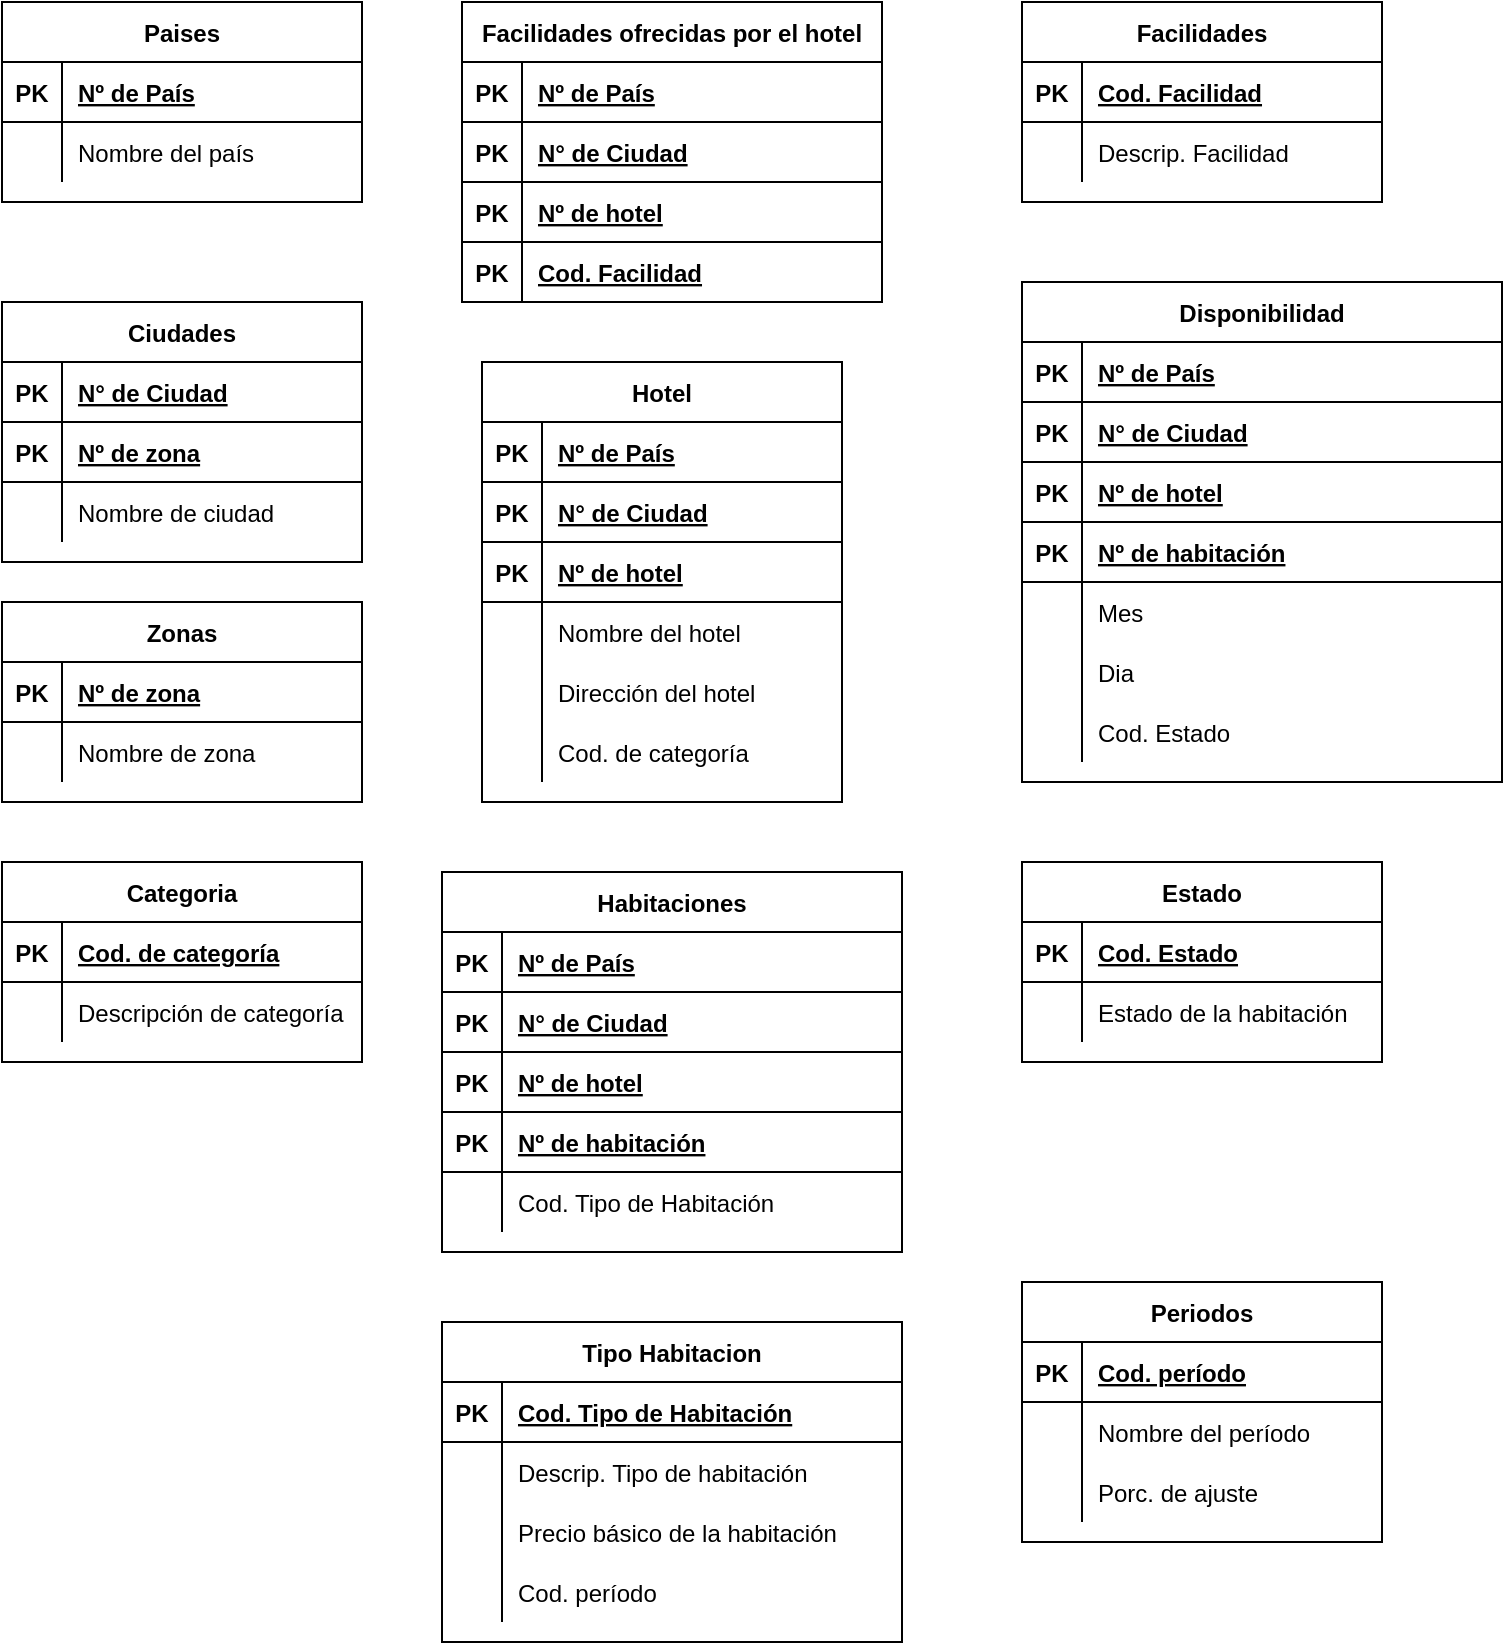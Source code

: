 <mxfile version="13.6.6" type="github">
  <diagram id="R2lEEEUBdFMjLlhIrx00" name="Page-1">
    <mxGraphModel dx="1021" dy="529" grid="1" gridSize="10" guides="1" tooltips="1" connect="1" arrows="1" fold="1" page="1" pageScale="1" pageWidth="850" pageHeight="1100" math="0" shadow="0" extFonts="Permanent Marker^https://fonts.googleapis.com/css?family=Permanent+Marker">
      <root>
        <mxCell id="0" />
        <mxCell id="1" parent="0" />
        <mxCell id="zM5AwayF6_xYyE6DOSep-14" value="Facilidades ofrecidas por el hotel" style="shape=table;startSize=30;container=1;collapsible=1;childLayout=tableLayout;fixedRows=1;rowLines=0;fontStyle=1;align=center;resizeLast=1;" parent="1" vertex="1">
          <mxGeometry x="530" y="20" width="210" height="150" as="geometry" />
        </mxCell>
        <mxCell id="zM5AwayF6_xYyE6DOSep-15" value="" style="shape=partialRectangle;collapsible=0;dropTarget=0;pointerEvents=0;fillColor=none;top=0;left=0;bottom=1;right=0;points=[[0,0.5],[1,0.5]];portConstraint=eastwest;" parent="zM5AwayF6_xYyE6DOSep-14" vertex="1">
          <mxGeometry y="30" width="210" height="30" as="geometry" />
        </mxCell>
        <mxCell id="zM5AwayF6_xYyE6DOSep-16" value="PK" style="shape=partialRectangle;connectable=0;fillColor=none;top=0;left=0;bottom=0;right=0;fontStyle=1;overflow=hidden;" parent="zM5AwayF6_xYyE6DOSep-15" vertex="1">
          <mxGeometry width="30" height="30" as="geometry" />
        </mxCell>
        <mxCell id="zM5AwayF6_xYyE6DOSep-17" value="Nº de País" style="shape=partialRectangle;connectable=0;fillColor=none;top=0;left=0;bottom=0;right=0;align=left;spacingLeft=6;fontStyle=5;overflow=hidden;" parent="zM5AwayF6_xYyE6DOSep-15" vertex="1">
          <mxGeometry x="30" width="180" height="30" as="geometry" />
        </mxCell>
        <mxCell id="zM5AwayF6_xYyE6DOSep-81" value="" style="shape=partialRectangle;collapsible=0;dropTarget=0;pointerEvents=0;fillColor=none;top=0;left=0;bottom=1;right=0;points=[[0,0.5],[1,0.5]];portConstraint=eastwest;" parent="zM5AwayF6_xYyE6DOSep-14" vertex="1">
          <mxGeometry y="60" width="210" height="30" as="geometry" />
        </mxCell>
        <mxCell id="zM5AwayF6_xYyE6DOSep-82" value="PK" style="shape=partialRectangle;connectable=0;fillColor=none;top=0;left=0;bottom=0;right=0;fontStyle=1;overflow=hidden;" parent="zM5AwayF6_xYyE6DOSep-81" vertex="1">
          <mxGeometry width="30" height="30" as="geometry" />
        </mxCell>
        <mxCell id="zM5AwayF6_xYyE6DOSep-83" value="N° de Ciudad" style="shape=partialRectangle;connectable=0;fillColor=none;top=0;left=0;bottom=0;right=0;align=left;spacingLeft=6;fontStyle=5;overflow=hidden;" parent="zM5AwayF6_xYyE6DOSep-81" vertex="1">
          <mxGeometry x="30" width="180" height="30" as="geometry" />
        </mxCell>
        <mxCell id="zM5AwayF6_xYyE6DOSep-87" value="" style="shape=partialRectangle;collapsible=0;dropTarget=0;pointerEvents=0;fillColor=none;top=0;left=0;bottom=1;right=0;points=[[0,0.5],[1,0.5]];portConstraint=eastwest;align=center;" parent="zM5AwayF6_xYyE6DOSep-14" vertex="1">
          <mxGeometry y="90" width="210" height="30" as="geometry" />
        </mxCell>
        <mxCell id="zM5AwayF6_xYyE6DOSep-88" value="PK" style="shape=partialRectangle;connectable=0;fillColor=none;top=0;left=0;bottom=0;right=0;fontStyle=1;overflow=hidden;" parent="zM5AwayF6_xYyE6DOSep-87" vertex="1">
          <mxGeometry width="30" height="30" as="geometry" />
        </mxCell>
        <mxCell id="zM5AwayF6_xYyE6DOSep-89" value="Nº de hotel" style="shape=partialRectangle;connectable=0;fillColor=none;top=0;left=0;bottom=0;right=0;align=left;spacingLeft=6;fontStyle=5;overflow=hidden;" parent="zM5AwayF6_xYyE6DOSep-87" vertex="1">
          <mxGeometry x="30" width="180" height="30" as="geometry" />
        </mxCell>
        <mxCell id="zM5AwayF6_xYyE6DOSep-90" value="" style="shape=partialRectangle;collapsible=0;dropTarget=0;pointerEvents=0;fillColor=none;top=0;left=0;bottom=1;right=0;points=[[0,0.5],[1,0.5]];portConstraint=eastwest;align=center;" parent="zM5AwayF6_xYyE6DOSep-14" vertex="1">
          <mxGeometry y="120" width="210" height="30" as="geometry" />
        </mxCell>
        <mxCell id="zM5AwayF6_xYyE6DOSep-91" value="PK" style="shape=partialRectangle;connectable=0;fillColor=none;top=0;left=0;bottom=0;right=0;fontStyle=1;overflow=hidden;" parent="zM5AwayF6_xYyE6DOSep-90" vertex="1">
          <mxGeometry width="30" height="30" as="geometry" />
        </mxCell>
        <mxCell id="zM5AwayF6_xYyE6DOSep-92" value="Cod. Facilidad" style="shape=partialRectangle;connectable=0;fillColor=none;top=0;left=0;bottom=0;right=0;align=left;spacingLeft=6;fontStyle=5;overflow=hidden;" parent="zM5AwayF6_xYyE6DOSep-90" vertex="1">
          <mxGeometry x="30" width="180" height="30" as="geometry" />
        </mxCell>
        <mxCell id="zM5AwayF6_xYyE6DOSep-1" value="Hotel" style="shape=table;startSize=30;container=1;collapsible=1;childLayout=tableLayout;fixedRows=1;rowLines=0;fontStyle=1;align=center;resizeLast=1;" parent="1" vertex="1">
          <mxGeometry x="540" y="200" width="180" height="220" as="geometry" />
        </mxCell>
        <mxCell id="zM5AwayF6_xYyE6DOSep-2" value="" style="shape=partialRectangle;collapsible=0;dropTarget=0;pointerEvents=0;fillColor=none;top=0;left=0;bottom=1;right=0;points=[[0,0.5],[1,0.5]];portConstraint=eastwest;" parent="zM5AwayF6_xYyE6DOSep-1" vertex="1">
          <mxGeometry y="30" width="180" height="30" as="geometry" />
        </mxCell>
        <mxCell id="zM5AwayF6_xYyE6DOSep-3" value="PK" style="shape=partialRectangle;connectable=0;fillColor=none;top=0;left=0;bottom=0;right=0;fontStyle=1;overflow=hidden;" parent="zM5AwayF6_xYyE6DOSep-2" vertex="1">
          <mxGeometry width="30" height="30" as="geometry" />
        </mxCell>
        <mxCell id="zM5AwayF6_xYyE6DOSep-4" value="Nº de País" style="shape=partialRectangle;connectable=0;fillColor=none;top=0;left=0;bottom=0;right=0;align=left;spacingLeft=6;fontStyle=5;overflow=hidden;" parent="zM5AwayF6_xYyE6DOSep-2" vertex="1">
          <mxGeometry x="30" width="150" height="30" as="geometry" />
        </mxCell>
        <mxCell id="zM5AwayF6_xYyE6DOSep-41" value="" style="shape=partialRectangle;collapsible=0;dropTarget=0;pointerEvents=0;fillColor=none;top=0;left=0;bottom=1;right=0;points=[[0,0.5],[1,0.5]];portConstraint=eastwest;" parent="zM5AwayF6_xYyE6DOSep-1" vertex="1">
          <mxGeometry y="60" width="180" height="30" as="geometry" />
        </mxCell>
        <mxCell id="zM5AwayF6_xYyE6DOSep-42" value="PK" style="shape=partialRectangle;connectable=0;fillColor=none;top=0;left=0;bottom=0;right=0;fontStyle=1;overflow=hidden;" parent="zM5AwayF6_xYyE6DOSep-41" vertex="1">
          <mxGeometry width="30" height="30" as="geometry" />
        </mxCell>
        <mxCell id="zM5AwayF6_xYyE6DOSep-43" value="N° de Ciudad" style="shape=partialRectangle;connectable=0;fillColor=none;top=0;left=0;bottom=0;right=0;align=left;spacingLeft=6;fontStyle=5;overflow=hidden;" parent="zM5AwayF6_xYyE6DOSep-41" vertex="1">
          <mxGeometry x="30" width="150" height="30" as="geometry" />
        </mxCell>
        <mxCell id="zM5AwayF6_xYyE6DOSep-57" value="" style="shape=partialRectangle;collapsible=0;dropTarget=0;pointerEvents=0;fillColor=none;top=0;left=0;bottom=1;right=0;points=[[0,0.5],[1,0.5]];portConstraint=eastwest;" parent="zM5AwayF6_xYyE6DOSep-1" vertex="1">
          <mxGeometry y="90" width="180" height="30" as="geometry" />
        </mxCell>
        <mxCell id="zM5AwayF6_xYyE6DOSep-58" value="PK" style="shape=partialRectangle;connectable=0;fillColor=none;top=0;left=0;bottom=0;right=0;fontStyle=1;overflow=hidden;" parent="zM5AwayF6_xYyE6DOSep-57" vertex="1">
          <mxGeometry width="30" height="30" as="geometry" />
        </mxCell>
        <mxCell id="zM5AwayF6_xYyE6DOSep-59" value="Nº de hotel" style="shape=partialRectangle;connectable=0;fillColor=none;top=0;left=0;bottom=0;right=0;align=left;spacingLeft=6;fontStyle=5;overflow=hidden;" parent="zM5AwayF6_xYyE6DOSep-57" vertex="1">
          <mxGeometry x="30" width="150" height="30" as="geometry" />
        </mxCell>
        <mxCell id="zM5AwayF6_xYyE6DOSep-61" value="" style="shape=partialRectangle;collapsible=0;dropTarget=0;pointerEvents=0;fillColor=none;top=0;left=0;bottom=0;right=0;points=[[0,0.5],[1,0.5]];portConstraint=eastwest;" parent="zM5AwayF6_xYyE6DOSep-1" vertex="1">
          <mxGeometry y="120" width="180" height="30" as="geometry" />
        </mxCell>
        <mxCell id="zM5AwayF6_xYyE6DOSep-62" value="" style="shape=partialRectangle;connectable=0;fillColor=none;top=0;left=0;bottom=0;right=0;editable=1;overflow=hidden;" parent="zM5AwayF6_xYyE6DOSep-61" vertex="1">
          <mxGeometry width="30" height="30" as="geometry" />
        </mxCell>
        <mxCell id="zM5AwayF6_xYyE6DOSep-63" value="Nombre del hotel " style="shape=partialRectangle;connectable=0;fillColor=none;top=0;left=0;bottom=0;right=0;align=left;spacingLeft=6;overflow=hidden;" parent="zM5AwayF6_xYyE6DOSep-61" vertex="1">
          <mxGeometry x="30" width="150" height="30" as="geometry" />
        </mxCell>
        <mxCell id="zM5AwayF6_xYyE6DOSep-65" value="" style="shape=partialRectangle;collapsible=0;dropTarget=0;pointerEvents=0;fillColor=none;top=0;left=0;bottom=0;right=0;points=[[0,0.5],[1,0.5]];portConstraint=eastwest;" parent="zM5AwayF6_xYyE6DOSep-1" vertex="1">
          <mxGeometry y="150" width="180" height="30" as="geometry" />
        </mxCell>
        <mxCell id="zM5AwayF6_xYyE6DOSep-66" value="" style="shape=partialRectangle;connectable=0;fillColor=none;top=0;left=0;bottom=0;right=0;editable=1;overflow=hidden;" parent="zM5AwayF6_xYyE6DOSep-65" vertex="1">
          <mxGeometry width="30" height="30" as="geometry" />
        </mxCell>
        <mxCell id="zM5AwayF6_xYyE6DOSep-67" value="Dirección del hotel" style="shape=partialRectangle;connectable=0;fillColor=none;top=0;left=0;bottom=0;right=0;align=left;spacingLeft=6;overflow=hidden;" parent="zM5AwayF6_xYyE6DOSep-65" vertex="1">
          <mxGeometry x="30" width="150" height="30" as="geometry" />
        </mxCell>
        <mxCell id="zM5AwayF6_xYyE6DOSep-69" value="" style="shape=partialRectangle;collapsible=0;dropTarget=0;pointerEvents=0;fillColor=none;top=0;left=0;bottom=0;right=0;points=[[0,0.5],[1,0.5]];portConstraint=eastwest;" parent="zM5AwayF6_xYyE6DOSep-1" vertex="1">
          <mxGeometry y="180" width="180" height="30" as="geometry" />
        </mxCell>
        <mxCell id="zM5AwayF6_xYyE6DOSep-70" value="" style="shape=partialRectangle;connectable=0;fillColor=none;top=0;left=0;bottom=0;right=0;editable=1;overflow=hidden;" parent="zM5AwayF6_xYyE6DOSep-69" vertex="1">
          <mxGeometry width="30" height="30" as="geometry" />
        </mxCell>
        <mxCell id="zM5AwayF6_xYyE6DOSep-71" value="Cod. de categoría" style="shape=partialRectangle;connectable=0;fillColor=none;top=0;left=0;bottom=0;right=0;align=left;spacingLeft=6;overflow=hidden;" parent="zM5AwayF6_xYyE6DOSep-69" vertex="1">
          <mxGeometry x="30" width="150" height="30" as="geometry" />
        </mxCell>
        <mxCell id="zM5AwayF6_xYyE6DOSep-150" value="Disponibilidad" style="shape=table;startSize=30;container=1;collapsible=1;childLayout=tableLayout;fixedRows=1;rowLines=0;fontStyle=1;align=center;resizeLast=1;" parent="1" vertex="1">
          <mxGeometry x="810" y="160" width="240" height="250" as="geometry" />
        </mxCell>
        <mxCell id="zM5AwayF6_xYyE6DOSep-151" value="" style="shape=partialRectangle;collapsible=0;dropTarget=0;pointerEvents=0;fillColor=none;top=0;left=0;bottom=1;right=0;points=[[0,0.5],[1,0.5]];portConstraint=eastwest;align=center;" parent="zM5AwayF6_xYyE6DOSep-150" vertex="1">
          <mxGeometry y="30" width="240" height="30" as="geometry" />
        </mxCell>
        <mxCell id="zM5AwayF6_xYyE6DOSep-152" value="PK" style="shape=partialRectangle;connectable=0;fillColor=none;top=0;left=0;bottom=0;right=0;fontStyle=1;overflow=hidden;" parent="zM5AwayF6_xYyE6DOSep-151" vertex="1">
          <mxGeometry width="30" height="30" as="geometry" />
        </mxCell>
        <mxCell id="zM5AwayF6_xYyE6DOSep-153" value="Nº de País" style="shape=partialRectangle;connectable=0;fillColor=none;top=0;left=0;bottom=0;right=0;align=left;spacingLeft=6;fontStyle=5;overflow=hidden;" parent="zM5AwayF6_xYyE6DOSep-151" vertex="1">
          <mxGeometry x="30" width="210" height="30" as="geometry" />
        </mxCell>
        <mxCell id="zM5AwayF6_xYyE6DOSep-154" value="" style="shape=partialRectangle;collapsible=0;dropTarget=0;pointerEvents=0;fillColor=none;top=0;left=0;bottom=1;right=0;points=[[0,0.5],[1,0.5]];portConstraint=eastwest;align=center;" parent="zM5AwayF6_xYyE6DOSep-150" vertex="1">
          <mxGeometry y="60" width="240" height="30" as="geometry" />
        </mxCell>
        <mxCell id="zM5AwayF6_xYyE6DOSep-155" value="PK" style="shape=partialRectangle;connectable=0;fillColor=none;top=0;left=0;bottom=0;right=0;fontStyle=1;overflow=hidden;" parent="zM5AwayF6_xYyE6DOSep-154" vertex="1">
          <mxGeometry width="30" height="30" as="geometry" />
        </mxCell>
        <mxCell id="zM5AwayF6_xYyE6DOSep-156" value="N° de Ciudad" style="shape=partialRectangle;connectable=0;fillColor=none;top=0;left=0;bottom=0;right=0;align=left;spacingLeft=6;fontStyle=5;overflow=hidden;" parent="zM5AwayF6_xYyE6DOSep-154" vertex="1">
          <mxGeometry x="30" width="210" height="30" as="geometry" />
        </mxCell>
        <mxCell id="zM5AwayF6_xYyE6DOSep-160" value="" style="shape=partialRectangle;collapsible=0;dropTarget=0;pointerEvents=0;fillColor=none;top=0;left=0;bottom=1;right=0;points=[[0,0.5],[1,0.5]];portConstraint=eastwest;" parent="zM5AwayF6_xYyE6DOSep-150" vertex="1">
          <mxGeometry y="90" width="240" height="30" as="geometry" />
        </mxCell>
        <mxCell id="zM5AwayF6_xYyE6DOSep-161" value="PK" style="shape=partialRectangle;connectable=0;fillColor=none;top=0;left=0;bottom=0;right=0;fontStyle=1;overflow=hidden;" parent="zM5AwayF6_xYyE6DOSep-160" vertex="1">
          <mxGeometry width="30" height="30" as="geometry" />
        </mxCell>
        <mxCell id="zM5AwayF6_xYyE6DOSep-162" value="Nº de hotel" style="shape=partialRectangle;connectable=0;fillColor=none;top=0;left=0;bottom=0;right=0;align=left;spacingLeft=6;fontStyle=5;overflow=hidden;" parent="zM5AwayF6_xYyE6DOSep-160" vertex="1">
          <mxGeometry x="30" width="210" height="30" as="geometry" />
        </mxCell>
        <mxCell id="zM5AwayF6_xYyE6DOSep-163" value="" style="shape=partialRectangle;collapsible=0;dropTarget=0;pointerEvents=0;fillColor=none;top=0;left=0;bottom=1;right=0;points=[[0,0.5],[1,0.5]];portConstraint=eastwest;" parent="zM5AwayF6_xYyE6DOSep-150" vertex="1">
          <mxGeometry y="120" width="240" height="30" as="geometry" />
        </mxCell>
        <mxCell id="zM5AwayF6_xYyE6DOSep-164" value="PK" style="shape=partialRectangle;connectable=0;fillColor=none;top=0;left=0;bottom=0;right=0;fontStyle=1;overflow=hidden;" parent="zM5AwayF6_xYyE6DOSep-163" vertex="1">
          <mxGeometry width="30" height="30" as="geometry" />
        </mxCell>
        <mxCell id="zM5AwayF6_xYyE6DOSep-165" value="Nº de habitación" style="shape=partialRectangle;connectable=0;fillColor=none;top=0;left=0;bottom=0;right=0;align=left;spacingLeft=6;fontStyle=5;overflow=hidden;" parent="zM5AwayF6_xYyE6DOSep-163" vertex="1">
          <mxGeometry x="30" width="210" height="30" as="geometry" />
        </mxCell>
        <mxCell id="zM5AwayF6_xYyE6DOSep-169" value="" style="shape=partialRectangle;collapsible=0;dropTarget=0;pointerEvents=0;fillColor=none;top=0;left=0;bottom=0;right=0;points=[[0,0.5],[1,0.5]];portConstraint=eastwest;" parent="zM5AwayF6_xYyE6DOSep-150" vertex="1">
          <mxGeometry y="150" width="240" height="30" as="geometry" />
        </mxCell>
        <mxCell id="zM5AwayF6_xYyE6DOSep-170" value="" style="shape=partialRectangle;connectable=0;fillColor=none;top=0;left=0;bottom=0;right=0;editable=1;overflow=hidden;" parent="zM5AwayF6_xYyE6DOSep-169" vertex="1">
          <mxGeometry width="30" height="30" as="geometry" />
        </mxCell>
        <mxCell id="zM5AwayF6_xYyE6DOSep-171" value="Mes" style="shape=partialRectangle;connectable=0;fillColor=none;top=0;left=0;bottom=0;right=0;align=left;spacingLeft=6;overflow=hidden;" parent="zM5AwayF6_xYyE6DOSep-169" vertex="1">
          <mxGeometry x="30" width="210" height="30" as="geometry" />
        </mxCell>
        <mxCell id="zM5AwayF6_xYyE6DOSep-172" value="" style="shape=partialRectangle;collapsible=0;dropTarget=0;pointerEvents=0;fillColor=none;top=0;left=0;bottom=0;right=0;points=[[0,0.5],[1,0.5]];portConstraint=eastwest;" parent="zM5AwayF6_xYyE6DOSep-150" vertex="1">
          <mxGeometry y="180" width="240" height="30" as="geometry" />
        </mxCell>
        <mxCell id="zM5AwayF6_xYyE6DOSep-173" value="" style="shape=partialRectangle;connectable=0;fillColor=none;top=0;left=0;bottom=0;right=0;editable=1;overflow=hidden;" parent="zM5AwayF6_xYyE6DOSep-172" vertex="1">
          <mxGeometry width="30" height="30" as="geometry" />
        </mxCell>
        <mxCell id="zM5AwayF6_xYyE6DOSep-174" value="Dia" style="shape=partialRectangle;connectable=0;fillColor=none;top=0;left=0;bottom=0;right=0;align=left;spacingLeft=6;overflow=hidden;" parent="zM5AwayF6_xYyE6DOSep-172" vertex="1">
          <mxGeometry x="30" width="210" height="30" as="geometry" />
        </mxCell>
        <mxCell id="zM5AwayF6_xYyE6DOSep-176" value="" style="shape=partialRectangle;collapsible=0;dropTarget=0;pointerEvents=0;fillColor=none;top=0;left=0;bottom=0;right=0;points=[[0,0.5],[1,0.5]];portConstraint=eastwest;" parent="zM5AwayF6_xYyE6DOSep-150" vertex="1">
          <mxGeometry y="210" width="240" height="30" as="geometry" />
        </mxCell>
        <mxCell id="zM5AwayF6_xYyE6DOSep-177" value="" style="shape=partialRectangle;connectable=0;fillColor=none;top=0;left=0;bottom=0;right=0;editable=1;overflow=hidden;" parent="zM5AwayF6_xYyE6DOSep-176" vertex="1">
          <mxGeometry width="30" height="30" as="geometry" />
        </mxCell>
        <mxCell id="zM5AwayF6_xYyE6DOSep-178" value="Cod. Estado" style="shape=partialRectangle;connectable=0;fillColor=none;top=0;left=0;bottom=0;right=0;align=left;spacingLeft=6;overflow=hidden;" parent="zM5AwayF6_xYyE6DOSep-176" vertex="1">
          <mxGeometry x="30" width="210" height="30" as="geometry" />
        </mxCell>
        <mxCell id="zM5AwayF6_xYyE6DOSep-27" value="Habitaciones" style="shape=table;startSize=30;container=1;collapsible=1;childLayout=tableLayout;fixedRows=1;rowLines=0;fontStyle=1;align=center;resizeLast=1;" parent="1" vertex="1">
          <mxGeometry x="520" y="455" width="230" height="190" as="geometry" />
        </mxCell>
        <mxCell id="zM5AwayF6_xYyE6DOSep-28" value="" style="shape=partialRectangle;collapsible=0;dropTarget=0;pointerEvents=0;fillColor=none;top=0;left=0;bottom=1;right=0;points=[[0,0.5],[1,0.5]];portConstraint=eastwest;" parent="zM5AwayF6_xYyE6DOSep-27" vertex="1">
          <mxGeometry y="30" width="230" height="30" as="geometry" />
        </mxCell>
        <mxCell id="zM5AwayF6_xYyE6DOSep-29" value="PK" style="shape=partialRectangle;connectable=0;fillColor=none;top=0;left=0;bottom=0;right=0;fontStyle=1;overflow=hidden;" parent="zM5AwayF6_xYyE6DOSep-28" vertex="1">
          <mxGeometry width="30" height="30" as="geometry" />
        </mxCell>
        <mxCell id="zM5AwayF6_xYyE6DOSep-30" value="Nº de País" style="shape=partialRectangle;connectable=0;fillColor=none;top=0;left=0;bottom=0;right=0;align=left;spacingLeft=6;fontStyle=5;overflow=hidden;" parent="zM5AwayF6_xYyE6DOSep-28" vertex="1">
          <mxGeometry x="30" width="200" height="30" as="geometry" />
        </mxCell>
        <mxCell id="zM5AwayF6_xYyE6DOSep-94" value="" style="shape=partialRectangle;collapsible=0;dropTarget=0;pointerEvents=0;fillColor=none;top=0;left=0;bottom=1;right=0;points=[[0,0.5],[1,0.5]];portConstraint=eastwest;" parent="zM5AwayF6_xYyE6DOSep-27" vertex="1">
          <mxGeometry y="60" width="230" height="30" as="geometry" />
        </mxCell>
        <mxCell id="zM5AwayF6_xYyE6DOSep-95" value="PK" style="shape=partialRectangle;connectable=0;fillColor=none;top=0;left=0;bottom=0;right=0;fontStyle=1;overflow=hidden;" parent="zM5AwayF6_xYyE6DOSep-94" vertex="1">
          <mxGeometry width="30" height="30" as="geometry" />
        </mxCell>
        <mxCell id="zM5AwayF6_xYyE6DOSep-96" value="N° de Ciudad" style="shape=partialRectangle;connectable=0;fillColor=none;top=0;left=0;bottom=0;right=0;align=left;spacingLeft=6;fontStyle=5;overflow=hidden;" parent="zM5AwayF6_xYyE6DOSep-94" vertex="1">
          <mxGeometry x="30" width="200" height="30" as="geometry" />
        </mxCell>
        <mxCell id="zM5AwayF6_xYyE6DOSep-100" value="" style="shape=partialRectangle;collapsible=0;dropTarget=0;pointerEvents=0;fillColor=none;top=0;left=0;bottom=1;right=0;points=[[0,0.5],[1,0.5]];portConstraint=eastwest;align=center;" parent="zM5AwayF6_xYyE6DOSep-27" vertex="1">
          <mxGeometry y="90" width="230" height="30" as="geometry" />
        </mxCell>
        <mxCell id="zM5AwayF6_xYyE6DOSep-101" value="PK" style="shape=partialRectangle;connectable=0;fillColor=none;top=0;left=0;bottom=0;right=0;fontStyle=1;overflow=hidden;" parent="zM5AwayF6_xYyE6DOSep-100" vertex="1">
          <mxGeometry width="30" height="30" as="geometry" />
        </mxCell>
        <mxCell id="zM5AwayF6_xYyE6DOSep-102" value="Nº de hotel" style="shape=partialRectangle;connectable=0;fillColor=none;top=0;left=0;bottom=0;right=0;align=left;spacingLeft=6;fontStyle=5;overflow=hidden;" parent="zM5AwayF6_xYyE6DOSep-100" vertex="1">
          <mxGeometry x="30" width="200" height="30" as="geometry" />
        </mxCell>
        <mxCell id="zM5AwayF6_xYyE6DOSep-103" value="" style="shape=partialRectangle;collapsible=0;dropTarget=0;pointerEvents=0;fillColor=none;top=0;left=0;bottom=1;right=0;points=[[0,0.5],[1,0.5]];portConstraint=eastwest;align=center;" parent="zM5AwayF6_xYyE6DOSep-27" vertex="1">
          <mxGeometry y="120" width="230" height="30" as="geometry" />
        </mxCell>
        <mxCell id="zM5AwayF6_xYyE6DOSep-104" value="PK" style="shape=partialRectangle;connectable=0;fillColor=none;top=0;left=0;bottom=0;right=0;fontStyle=1;overflow=hidden;" parent="zM5AwayF6_xYyE6DOSep-103" vertex="1">
          <mxGeometry width="30" height="30" as="geometry" />
        </mxCell>
        <mxCell id="zM5AwayF6_xYyE6DOSep-105" value="Nº de habitación" style="shape=partialRectangle;connectable=0;fillColor=none;top=0;left=0;bottom=0;right=0;align=left;spacingLeft=6;fontStyle=5;overflow=hidden;" parent="zM5AwayF6_xYyE6DOSep-103" vertex="1">
          <mxGeometry x="30" width="200" height="30" as="geometry" />
        </mxCell>
        <mxCell id="zM5AwayF6_xYyE6DOSep-31" value="" style="shape=partialRectangle;collapsible=0;dropTarget=0;pointerEvents=0;fillColor=none;top=0;left=0;bottom=0;right=0;points=[[0,0.5],[1,0.5]];portConstraint=eastwest;" parent="zM5AwayF6_xYyE6DOSep-27" vertex="1">
          <mxGeometry y="150" width="230" height="30" as="geometry" />
        </mxCell>
        <mxCell id="zM5AwayF6_xYyE6DOSep-32" value="" style="shape=partialRectangle;connectable=0;fillColor=none;top=0;left=0;bottom=0;right=0;editable=1;overflow=hidden;" parent="zM5AwayF6_xYyE6DOSep-31" vertex="1">
          <mxGeometry width="30" height="30" as="geometry" />
        </mxCell>
        <mxCell id="zM5AwayF6_xYyE6DOSep-33" value="Cod. Tipo de Habitación" style="shape=partialRectangle;connectable=0;fillColor=none;top=0;left=0;bottom=0;right=0;align=left;spacingLeft=6;overflow=hidden;" parent="zM5AwayF6_xYyE6DOSep-31" vertex="1">
          <mxGeometry x="30" width="200" height="30" as="geometry" />
        </mxCell>
        <mxCell id="rRIe8I33ze6aOMa40ayG-1" value="Paises" style="shape=table;startSize=30;container=1;collapsible=1;childLayout=tableLayout;fixedRows=1;rowLines=0;fontStyle=1;align=center;resizeLast=1;" vertex="1" parent="1">
          <mxGeometry x="300" y="20" width="180" height="100" as="geometry" />
        </mxCell>
        <mxCell id="rRIe8I33ze6aOMa40ayG-2" value="" style="shape=partialRectangle;collapsible=0;dropTarget=0;pointerEvents=0;fillColor=none;top=0;left=0;bottom=1;right=0;points=[[0,0.5],[1,0.5]];portConstraint=eastwest;" vertex="1" parent="rRIe8I33ze6aOMa40ayG-1">
          <mxGeometry y="30" width="180" height="30" as="geometry" />
        </mxCell>
        <mxCell id="rRIe8I33ze6aOMa40ayG-3" value="PK" style="shape=partialRectangle;connectable=0;fillColor=none;top=0;left=0;bottom=0;right=0;fontStyle=1;overflow=hidden;" vertex="1" parent="rRIe8I33ze6aOMa40ayG-2">
          <mxGeometry width="30" height="30" as="geometry" />
        </mxCell>
        <mxCell id="rRIe8I33ze6aOMa40ayG-4" value="Nº de País" style="shape=partialRectangle;connectable=0;fillColor=none;top=0;left=0;bottom=0;right=0;align=left;spacingLeft=6;fontStyle=5;overflow=hidden;" vertex="1" parent="rRIe8I33ze6aOMa40ayG-2">
          <mxGeometry x="30" width="150" height="30" as="geometry" />
        </mxCell>
        <mxCell id="rRIe8I33ze6aOMa40ayG-5" value="" style="shape=partialRectangle;collapsible=0;dropTarget=0;pointerEvents=0;fillColor=none;top=0;left=0;bottom=0;right=0;points=[[0,0.5],[1,0.5]];portConstraint=eastwest;" vertex="1" parent="rRIe8I33ze6aOMa40ayG-1">
          <mxGeometry y="60" width="180" height="30" as="geometry" />
        </mxCell>
        <mxCell id="rRIe8I33ze6aOMa40ayG-6" value="" style="shape=partialRectangle;connectable=0;fillColor=none;top=0;left=0;bottom=0;right=0;editable=1;overflow=hidden;" vertex="1" parent="rRIe8I33ze6aOMa40ayG-5">
          <mxGeometry width="30" height="30" as="geometry" />
        </mxCell>
        <mxCell id="rRIe8I33ze6aOMa40ayG-7" value="Nombre del país" style="shape=partialRectangle;connectable=0;fillColor=none;top=0;left=0;bottom=0;right=0;align=left;spacingLeft=6;overflow=hidden;" vertex="1" parent="rRIe8I33ze6aOMa40ayG-5">
          <mxGeometry x="30" width="150" height="30" as="geometry" />
        </mxCell>
        <mxCell id="rRIe8I33ze6aOMa40ayG-17" value="Ciudades" style="shape=table;startSize=30;container=1;collapsible=1;childLayout=tableLayout;fixedRows=1;rowLines=0;fontStyle=1;align=center;resizeLast=1;" vertex="1" parent="1">
          <mxGeometry x="300" y="170" width="180" height="130" as="geometry" />
        </mxCell>
        <mxCell id="rRIe8I33ze6aOMa40ayG-18" value="" style="shape=partialRectangle;collapsible=0;dropTarget=0;pointerEvents=0;fillColor=none;top=0;left=0;bottom=1;right=0;points=[[0,0.5],[1,0.5]];portConstraint=eastwest;" vertex="1" parent="rRIe8I33ze6aOMa40ayG-17">
          <mxGeometry y="30" width="180" height="30" as="geometry" />
        </mxCell>
        <mxCell id="rRIe8I33ze6aOMa40ayG-19" value="PK" style="shape=partialRectangle;connectable=0;fillColor=none;top=0;left=0;bottom=0;right=0;fontStyle=1;overflow=hidden;" vertex="1" parent="rRIe8I33ze6aOMa40ayG-18">
          <mxGeometry width="30" height="30" as="geometry" />
        </mxCell>
        <mxCell id="rRIe8I33ze6aOMa40ayG-20" value="N° de Ciudad" style="shape=partialRectangle;connectable=0;fillColor=none;top=0;left=0;bottom=0;right=0;align=left;spacingLeft=6;fontStyle=5;overflow=hidden;" vertex="1" parent="rRIe8I33ze6aOMa40ayG-18">
          <mxGeometry x="30" width="150" height="30" as="geometry" />
        </mxCell>
        <mxCell id="rRIe8I33ze6aOMa40ayG-31" value="" style="shape=partialRectangle;collapsible=0;dropTarget=0;pointerEvents=0;fillColor=none;top=0;left=0;bottom=1;right=0;points=[[0,0.5],[1,0.5]];portConstraint=eastwest;" vertex="1" parent="rRIe8I33ze6aOMa40ayG-17">
          <mxGeometry y="60" width="180" height="30" as="geometry" />
        </mxCell>
        <mxCell id="rRIe8I33ze6aOMa40ayG-32" value="PK" style="shape=partialRectangle;connectable=0;fillColor=none;top=0;left=0;bottom=0;right=0;fontStyle=1;overflow=hidden;" vertex="1" parent="rRIe8I33ze6aOMa40ayG-31">
          <mxGeometry width="30" height="30" as="geometry" />
        </mxCell>
        <mxCell id="rRIe8I33ze6aOMa40ayG-33" value="Nº de zona" style="shape=partialRectangle;connectable=0;fillColor=none;top=0;left=0;bottom=0;right=0;align=left;spacingLeft=6;fontStyle=5;overflow=hidden;" vertex="1" parent="rRIe8I33ze6aOMa40ayG-31">
          <mxGeometry x="30" width="150" height="30" as="geometry" />
        </mxCell>
        <mxCell id="rRIe8I33ze6aOMa40ayG-21" value="" style="shape=partialRectangle;collapsible=0;dropTarget=0;pointerEvents=0;fillColor=none;top=0;left=0;bottom=0;right=0;points=[[0,0.5],[1,0.5]];portConstraint=eastwest;" vertex="1" parent="rRIe8I33ze6aOMa40ayG-17">
          <mxGeometry y="90" width="180" height="30" as="geometry" />
        </mxCell>
        <mxCell id="rRIe8I33ze6aOMa40ayG-22" value="" style="shape=partialRectangle;connectable=0;fillColor=none;top=0;left=0;bottom=0;right=0;editable=1;overflow=hidden;" vertex="1" parent="rRIe8I33ze6aOMa40ayG-21">
          <mxGeometry width="30" height="30" as="geometry" />
        </mxCell>
        <mxCell id="rRIe8I33ze6aOMa40ayG-23" value="Nombre de ciudad" style="shape=partialRectangle;connectable=0;fillColor=none;top=0;left=0;bottom=0;right=0;align=left;spacingLeft=6;overflow=hidden;" vertex="1" parent="rRIe8I33ze6aOMa40ayG-21">
          <mxGeometry x="30" width="150" height="30" as="geometry" />
        </mxCell>
        <mxCell id="rRIe8I33ze6aOMa40ayG-44" value="Facilidades" style="shape=table;startSize=30;container=1;collapsible=1;childLayout=tableLayout;fixedRows=1;rowLines=0;fontStyle=1;align=center;resizeLast=1;" vertex="1" parent="1">
          <mxGeometry x="810" y="20" width="180" height="100" as="geometry" />
        </mxCell>
        <mxCell id="rRIe8I33ze6aOMa40ayG-45" value="" style="shape=partialRectangle;collapsible=0;dropTarget=0;pointerEvents=0;fillColor=none;top=0;left=0;bottom=1;right=0;points=[[0,0.5],[1,0.5]];portConstraint=eastwest;" vertex="1" parent="rRIe8I33ze6aOMa40ayG-44">
          <mxGeometry y="30" width="180" height="30" as="geometry" />
        </mxCell>
        <mxCell id="rRIe8I33ze6aOMa40ayG-46" value="PK" style="shape=partialRectangle;connectable=0;fillColor=none;top=0;left=0;bottom=0;right=0;fontStyle=1;overflow=hidden;" vertex="1" parent="rRIe8I33ze6aOMa40ayG-45">
          <mxGeometry width="30" height="30" as="geometry" />
        </mxCell>
        <mxCell id="rRIe8I33ze6aOMa40ayG-47" value="Cod. Facilidad" style="shape=partialRectangle;connectable=0;fillColor=none;top=0;left=0;bottom=0;right=0;align=left;spacingLeft=6;fontStyle=5;overflow=hidden;" vertex="1" parent="rRIe8I33ze6aOMa40ayG-45">
          <mxGeometry x="30" width="150" height="30" as="geometry" />
        </mxCell>
        <mxCell id="rRIe8I33ze6aOMa40ayG-48" value="" style="shape=partialRectangle;collapsible=0;dropTarget=0;pointerEvents=0;fillColor=none;top=0;left=0;bottom=0;right=0;points=[[0,0.5],[1,0.5]];portConstraint=eastwest;" vertex="1" parent="rRIe8I33ze6aOMa40ayG-44">
          <mxGeometry y="60" width="180" height="30" as="geometry" />
        </mxCell>
        <mxCell id="rRIe8I33ze6aOMa40ayG-49" value="" style="shape=partialRectangle;connectable=0;fillColor=none;top=0;left=0;bottom=0;right=0;editable=1;overflow=hidden;" vertex="1" parent="rRIe8I33ze6aOMa40ayG-48">
          <mxGeometry width="30" height="30" as="geometry" />
        </mxCell>
        <mxCell id="rRIe8I33ze6aOMa40ayG-50" value="Descrip. Facilidad" style="shape=partialRectangle;connectable=0;fillColor=none;top=0;left=0;bottom=0;right=0;align=left;spacingLeft=6;overflow=hidden;" vertex="1" parent="rRIe8I33ze6aOMa40ayG-48">
          <mxGeometry x="30" width="150" height="30" as="geometry" />
        </mxCell>
        <mxCell id="rRIe8I33ze6aOMa40ayG-62" value="Tipo Habitacion" style="shape=table;startSize=30;container=1;collapsible=1;childLayout=tableLayout;fixedRows=1;rowLines=0;fontStyle=1;align=center;resizeLast=1;" vertex="1" parent="1">
          <mxGeometry x="520" y="680" width="230" height="160" as="geometry" />
        </mxCell>
        <mxCell id="rRIe8I33ze6aOMa40ayG-63" value="" style="shape=partialRectangle;collapsible=0;dropTarget=0;pointerEvents=0;fillColor=none;top=0;left=0;bottom=1;right=0;points=[[0,0.5],[1,0.5]];portConstraint=eastwest;" vertex="1" parent="rRIe8I33ze6aOMa40ayG-62">
          <mxGeometry y="30" width="230" height="30" as="geometry" />
        </mxCell>
        <mxCell id="rRIe8I33ze6aOMa40ayG-64" value="PK" style="shape=partialRectangle;connectable=0;fillColor=none;top=0;left=0;bottom=0;right=0;fontStyle=1;overflow=hidden;" vertex="1" parent="rRIe8I33ze6aOMa40ayG-63">
          <mxGeometry width="30" height="30" as="geometry" />
        </mxCell>
        <mxCell id="rRIe8I33ze6aOMa40ayG-65" value="Cod. Tipo de Habitación" style="shape=partialRectangle;connectable=0;fillColor=none;top=0;left=0;bottom=0;right=0;align=left;spacingLeft=6;fontStyle=5;overflow=hidden;" vertex="1" parent="rRIe8I33ze6aOMa40ayG-63">
          <mxGeometry x="30" width="200" height="30" as="geometry" />
        </mxCell>
        <mxCell id="rRIe8I33ze6aOMa40ayG-69" value="" style="shape=partialRectangle;collapsible=0;dropTarget=0;pointerEvents=0;fillColor=none;top=0;left=0;bottom=0;right=0;points=[[0,0.5],[1,0.5]];portConstraint=eastwest;" vertex="1" parent="rRIe8I33ze6aOMa40ayG-62">
          <mxGeometry y="60" width="230" height="30" as="geometry" />
        </mxCell>
        <mxCell id="rRIe8I33ze6aOMa40ayG-70" value="" style="shape=partialRectangle;connectable=0;fillColor=none;top=0;left=0;bottom=0;right=0;editable=1;overflow=hidden;" vertex="1" parent="rRIe8I33ze6aOMa40ayG-69">
          <mxGeometry width="30" height="30" as="geometry" />
        </mxCell>
        <mxCell id="rRIe8I33ze6aOMa40ayG-71" value="Descrip. Tipo de habitación" style="shape=partialRectangle;connectable=0;fillColor=none;top=0;left=0;bottom=0;right=0;align=left;spacingLeft=6;overflow=hidden;" vertex="1" parent="rRIe8I33ze6aOMa40ayG-69">
          <mxGeometry x="30" width="200" height="30" as="geometry" />
        </mxCell>
        <mxCell id="rRIe8I33ze6aOMa40ayG-73" value="" style="shape=partialRectangle;collapsible=0;dropTarget=0;pointerEvents=0;fillColor=none;top=0;left=0;bottom=0;right=0;points=[[0,0.5],[1,0.5]];portConstraint=eastwest;" vertex="1" parent="rRIe8I33ze6aOMa40ayG-62">
          <mxGeometry y="90" width="230" height="30" as="geometry" />
        </mxCell>
        <mxCell id="rRIe8I33ze6aOMa40ayG-74" value="" style="shape=partialRectangle;connectable=0;fillColor=none;top=0;left=0;bottom=0;right=0;editable=1;overflow=hidden;" vertex="1" parent="rRIe8I33ze6aOMa40ayG-73">
          <mxGeometry width="30" height="30" as="geometry" />
        </mxCell>
        <mxCell id="rRIe8I33ze6aOMa40ayG-75" value="Precio básico de la habitación" style="shape=partialRectangle;connectable=0;fillColor=none;top=0;left=0;bottom=0;right=0;align=left;spacingLeft=6;overflow=hidden;" vertex="1" parent="rRIe8I33ze6aOMa40ayG-73">
          <mxGeometry x="30" width="200" height="30" as="geometry" />
        </mxCell>
        <mxCell id="rRIe8I33ze6aOMa40ayG-90" value="" style="shape=partialRectangle;collapsible=0;dropTarget=0;pointerEvents=0;fillColor=none;top=0;left=0;bottom=0;right=0;points=[[0,0.5],[1,0.5]];portConstraint=eastwest;" vertex="1" parent="rRIe8I33ze6aOMa40ayG-62">
          <mxGeometry y="120" width="230" height="30" as="geometry" />
        </mxCell>
        <mxCell id="rRIe8I33ze6aOMa40ayG-91" value="" style="shape=partialRectangle;connectable=0;fillColor=none;top=0;left=0;bottom=0;right=0;editable=1;overflow=hidden;" vertex="1" parent="rRIe8I33ze6aOMa40ayG-90">
          <mxGeometry width="30" height="30" as="geometry" />
        </mxCell>
        <mxCell id="rRIe8I33ze6aOMa40ayG-92" value="Cod. período" style="shape=partialRectangle;connectable=0;fillColor=none;top=0;left=0;bottom=0;right=0;align=left;spacingLeft=6;overflow=hidden;" vertex="1" parent="rRIe8I33ze6aOMa40ayG-90">
          <mxGeometry x="30" width="200" height="30" as="geometry" />
        </mxCell>
        <mxCell id="rRIe8I33ze6aOMa40ayG-24" value="Zonas" style="shape=table;startSize=30;container=1;collapsible=1;childLayout=tableLayout;fixedRows=1;rowLines=0;fontStyle=1;align=center;resizeLast=1;" vertex="1" parent="1">
          <mxGeometry x="300" y="320" width="180" height="100" as="geometry" />
        </mxCell>
        <mxCell id="rRIe8I33ze6aOMa40ayG-25" value="" style="shape=partialRectangle;collapsible=0;dropTarget=0;pointerEvents=0;fillColor=none;top=0;left=0;bottom=1;right=0;points=[[0,0.5],[1,0.5]];portConstraint=eastwest;" vertex="1" parent="rRIe8I33ze6aOMa40ayG-24">
          <mxGeometry y="30" width="180" height="30" as="geometry" />
        </mxCell>
        <mxCell id="rRIe8I33ze6aOMa40ayG-26" value="PK" style="shape=partialRectangle;connectable=0;fillColor=none;top=0;left=0;bottom=0;right=0;fontStyle=1;overflow=hidden;" vertex="1" parent="rRIe8I33ze6aOMa40ayG-25">
          <mxGeometry width="30" height="30" as="geometry" />
        </mxCell>
        <mxCell id="rRIe8I33ze6aOMa40ayG-27" value="Nº de zona" style="shape=partialRectangle;connectable=0;fillColor=none;top=0;left=0;bottom=0;right=0;align=left;spacingLeft=6;fontStyle=5;overflow=hidden;" vertex="1" parent="rRIe8I33ze6aOMa40ayG-25">
          <mxGeometry x="30" width="150" height="30" as="geometry" />
        </mxCell>
        <mxCell id="rRIe8I33ze6aOMa40ayG-28" value="" style="shape=partialRectangle;collapsible=0;dropTarget=0;pointerEvents=0;fillColor=none;top=0;left=0;bottom=0;right=0;points=[[0,0.5],[1,0.5]];portConstraint=eastwest;" vertex="1" parent="rRIe8I33ze6aOMa40ayG-24">
          <mxGeometry y="60" width="180" height="30" as="geometry" />
        </mxCell>
        <mxCell id="rRIe8I33ze6aOMa40ayG-29" value="" style="shape=partialRectangle;connectable=0;fillColor=none;top=0;left=0;bottom=0;right=0;editable=1;overflow=hidden;" vertex="1" parent="rRIe8I33ze6aOMa40ayG-28">
          <mxGeometry width="30" height="30" as="geometry" />
        </mxCell>
        <mxCell id="rRIe8I33ze6aOMa40ayG-30" value="Nombre de zona" style="shape=partialRectangle;connectable=0;fillColor=none;top=0;left=0;bottom=0;right=0;align=left;spacingLeft=6;overflow=hidden;" vertex="1" parent="rRIe8I33ze6aOMa40ayG-28">
          <mxGeometry x="30" width="150" height="30" as="geometry" />
        </mxCell>
        <mxCell id="rRIe8I33ze6aOMa40ayG-34" value="Categoria" style="shape=table;startSize=30;container=1;collapsible=1;childLayout=tableLayout;fixedRows=1;rowLines=0;fontStyle=1;align=center;resizeLast=1;" vertex="1" parent="1">
          <mxGeometry x="300" y="450" width="180" height="100" as="geometry" />
        </mxCell>
        <mxCell id="rRIe8I33ze6aOMa40ayG-35" value="" style="shape=partialRectangle;collapsible=0;dropTarget=0;pointerEvents=0;fillColor=none;top=0;left=0;bottom=1;right=0;points=[[0,0.5],[1,0.5]];portConstraint=eastwest;" vertex="1" parent="rRIe8I33ze6aOMa40ayG-34">
          <mxGeometry y="30" width="180" height="30" as="geometry" />
        </mxCell>
        <mxCell id="rRIe8I33ze6aOMa40ayG-36" value="PK" style="shape=partialRectangle;connectable=0;fillColor=none;top=0;left=0;bottom=0;right=0;fontStyle=1;overflow=hidden;" vertex="1" parent="rRIe8I33ze6aOMa40ayG-35">
          <mxGeometry width="30" height="30" as="geometry" />
        </mxCell>
        <mxCell id="rRIe8I33ze6aOMa40ayG-37" value="Cod. de categoría" style="shape=partialRectangle;connectable=0;fillColor=none;top=0;left=0;bottom=0;right=0;align=left;spacingLeft=6;fontStyle=5;overflow=hidden;" vertex="1" parent="rRIe8I33ze6aOMa40ayG-35">
          <mxGeometry x="30" width="150" height="30" as="geometry" />
        </mxCell>
        <mxCell id="rRIe8I33ze6aOMa40ayG-41" value="" style="shape=partialRectangle;collapsible=0;dropTarget=0;pointerEvents=0;fillColor=none;top=0;left=0;bottom=0;right=0;points=[[0,0.5],[1,0.5]];portConstraint=eastwest;" vertex="1" parent="rRIe8I33ze6aOMa40ayG-34">
          <mxGeometry y="60" width="180" height="30" as="geometry" />
        </mxCell>
        <mxCell id="rRIe8I33ze6aOMa40ayG-42" value="" style="shape=partialRectangle;connectable=0;fillColor=none;top=0;left=0;bottom=0;right=0;editable=1;overflow=hidden;" vertex="1" parent="rRIe8I33ze6aOMa40ayG-41">
          <mxGeometry width="30" height="30" as="geometry" />
        </mxCell>
        <mxCell id="rRIe8I33ze6aOMa40ayG-43" value="Descripción de categoría" style="shape=partialRectangle;connectable=0;fillColor=none;top=0;left=0;bottom=0;right=0;align=left;spacingLeft=6;overflow=hidden;" vertex="1" parent="rRIe8I33ze6aOMa40ayG-41">
          <mxGeometry x="30" width="150" height="30" as="geometry" />
        </mxCell>
        <mxCell id="rRIe8I33ze6aOMa40ayG-76" value="Estado" style="shape=table;startSize=30;container=1;collapsible=1;childLayout=tableLayout;fixedRows=1;rowLines=0;fontStyle=1;align=center;resizeLast=1;" vertex="1" parent="1">
          <mxGeometry x="810" y="450" width="180" height="100" as="geometry" />
        </mxCell>
        <mxCell id="rRIe8I33ze6aOMa40ayG-77" value="" style="shape=partialRectangle;collapsible=0;dropTarget=0;pointerEvents=0;fillColor=none;top=0;left=0;bottom=1;right=0;points=[[0,0.5],[1,0.5]];portConstraint=eastwest;" vertex="1" parent="rRIe8I33ze6aOMa40ayG-76">
          <mxGeometry y="30" width="180" height="30" as="geometry" />
        </mxCell>
        <mxCell id="rRIe8I33ze6aOMa40ayG-78" value="PK" style="shape=partialRectangle;connectable=0;fillColor=none;top=0;left=0;bottom=0;right=0;fontStyle=1;overflow=hidden;" vertex="1" parent="rRIe8I33ze6aOMa40ayG-77">
          <mxGeometry width="30" height="30" as="geometry" />
        </mxCell>
        <mxCell id="rRIe8I33ze6aOMa40ayG-79" value="Cod. Estado" style="shape=partialRectangle;connectable=0;fillColor=none;top=0;left=0;bottom=0;right=0;align=left;spacingLeft=6;fontStyle=5;overflow=hidden;" vertex="1" parent="rRIe8I33ze6aOMa40ayG-77">
          <mxGeometry x="30" width="150" height="30" as="geometry" />
        </mxCell>
        <mxCell id="rRIe8I33ze6aOMa40ayG-80" value="" style="shape=partialRectangle;collapsible=0;dropTarget=0;pointerEvents=0;fillColor=none;top=0;left=0;bottom=0;right=0;points=[[0,0.5],[1,0.5]];portConstraint=eastwest;" vertex="1" parent="rRIe8I33ze6aOMa40ayG-76">
          <mxGeometry y="60" width="180" height="30" as="geometry" />
        </mxCell>
        <mxCell id="rRIe8I33ze6aOMa40ayG-81" value="" style="shape=partialRectangle;connectable=0;fillColor=none;top=0;left=0;bottom=0;right=0;editable=1;overflow=hidden;" vertex="1" parent="rRIe8I33ze6aOMa40ayG-80">
          <mxGeometry width="30" height="30" as="geometry" />
        </mxCell>
        <mxCell id="rRIe8I33ze6aOMa40ayG-82" value="Estado de la habitación" style="shape=partialRectangle;connectable=0;fillColor=none;top=0;left=0;bottom=0;right=0;align=left;spacingLeft=6;overflow=hidden;" vertex="1" parent="rRIe8I33ze6aOMa40ayG-80">
          <mxGeometry x="30" width="150" height="30" as="geometry" />
        </mxCell>
        <mxCell id="rRIe8I33ze6aOMa40ayG-51" value="Periodos" style="shape=table;startSize=30;container=1;collapsible=1;childLayout=tableLayout;fixedRows=1;rowLines=0;fontStyle=1;align=center;resizeLast=1;" vertex="1" parent="1">
          <mxGeometry x="810" y="660" width="180" height="130" as="geometry" />
        </mxCell>
        <mxCell id="rRIe8I33ze6aOMa40ayG-52" value="" style="shape=partialRectangle;collapsible=0;dropTarget=0;pointerEvents=0;fillColor=none;top=0;left=0;bottom=1;right=0;points=[[0,0.5],[1,0.5]];portConstraint=eastwest;" vertex="1" parent="rRIe8I33ze6aOMa40ayG-51">
          <mxGeometry y="30" width="180" height="30" as="geometry" />
        </mxCell>
        <mxCell id="rRIe8I33ze6aOMa40ayG-53" value="PK" style="shape=partialRectangle;connectable=0;fillColor=none;top=0;left=0;bottom=0;right=0;fontStyle=1;overflow=hidden;" vertex="1" parent="rRIe8I33ze6aOMa40ayG-52">
          <mxGeometry width="30" height="30" as="geometry" />
        </mxCell>
        <mxCell id="rRIe8I33ze6aOMa40ayG-54" value="Cod. período" style="shape=partialRectangle;connectable=0;fillColor=none;top=0;left=0;bottom=0;right=0;align=left;spacingLeft=6;fontStyle=5;overflow=hidden;" vertex="1" parent="rRIe8I33ze6aOMa40ayG-52">
          <mxGeometry x="30" width="150" height="30" as="geometry" />
        </mxCell>
        <mxCell id="rRIe8I33ze6aOMa40ayG-55" value="" style="shape=partialRectangle;collapsible=0;dropTarget=0;pointerEvents=0;fillColor=none;top=0;left=0;bottom=0;right=0;points=[[0,0.5],[1,0.5]];portConstraint=eastwest;" vertex="1" parent="rRIe8I33ze6aOMa40ayG-51">
          <mxGeometry y="60" width="180" height="30" as="geometry" />
        </mxCell>
        <mxCell id="rRIe8I33ze6aOMa40ayG-56" value="" style="shape=partialRectangle;connectable=0;fillColor=none;top=0;left=0;bottom=0;right=0;editable=1;overflow=hidden;" vertex="1" parent="rRIe8I33ze6aOMa40ayG-55">
          <mxGeometry width="30" height="30" as="geometry" />
        </mxCell>
        <mxCell id="rRIe8I33ze6aOMa40ayG-57" value="Nombre del período" style="shape=partialRectangle;connectable=0;fillColor=none;top=0;left=0;bottom=0;right=0;align=left;spacingLeft=6;overflow=hidden;" vertex="1" parent="rRIe8I33ze6aOMa40ayG-55">
          <mxGeometry x="30" width="150" height="30" as="geometry" />
        </mxCell>
        <mxCell id="rRIe8I33ze6aOMa40ayG-59" value="" style="shape=partialRectangle;collapsible=0;dropTarget=0;pointerEvents=0;fillColor=none;top=0;left=0;bottom=0;right=0;points=[[0,0.5],[1,0.5]];portConstraint=eastwest;" vertex="1" parent="rRIe8I33ze6aOMa40ayG-51">
          <mxGeometry y="90" width="180" height="30" as="geometry" />
        </mxCell>
        <mxCell id="rRIe8I33ze6aOMa40ayG-60" value="" style="shape=partialRectangle;connectable=0;fillColor=none;top=0;left=0;bottom=0;right=0;editable=1;overflow=hidden;" vertex="1" parent="rRIe8I33ze6aOMa40ayG-59">
          <mxGeometry width="30" height="30" as="geometry" />
        </mxCell>
        <mxCell id="rRIe8I33ze6aOMa40ayG-61" value="Porc. de ajuste" style="shape=partialRectangle;connectable=0;fillColor=none;top=0;left=0;bottom=0;right=0;align=left;spacingLeft=6;overflow=hidden;" vertex="1" parent="rRIe8I33ze6aOMa40ayG-59">
          <mxGeometry x="30" width="150" height="30" as="geometry" />
        </mxCell>
      </root>
    </mxGraphModel>
  </diagram>
</mxfile>
